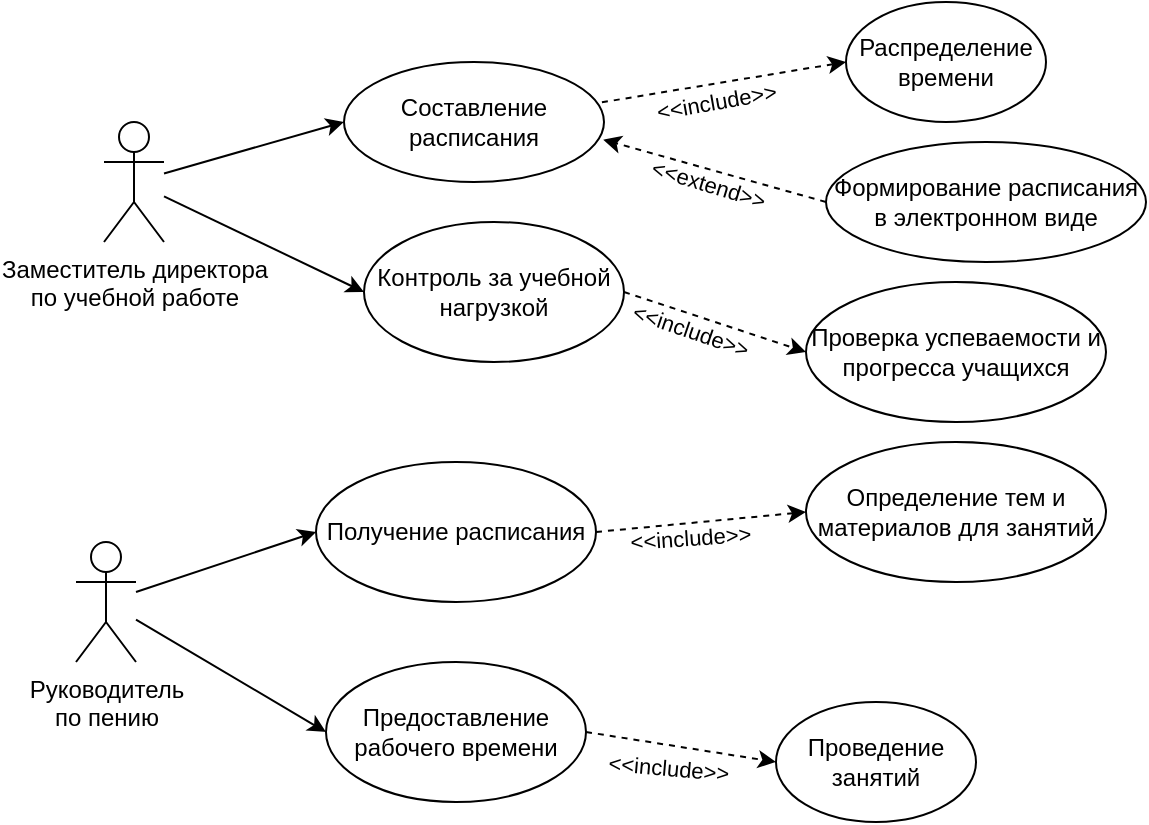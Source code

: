 <mxfile version="24.7.17">
  <diagram name="Страница — 1" id="Q-sj7i5uU9UtFon_FmCh">
    <mxGraphModel dx="868" dy="512" grid="1" gridSize="10" guides="1" tooltips="1" connect="1" arrows="1" fold="1" page="1" pageScale="1" pageWidth="827" pageHeight="1169" math="0" shadow="0">
      <root>
        <mxCell id="0" />
        <mxCell id="1" parent="0" />
        <mxCell id="761ST6RR9nc0Aw77tE2h-1" value="Заместитель директора &lt;br&gt;по учебной работе" style="shape=umlActor;verticalLabelPosition=bottom;verticalAlign=top;html=1;outlineConnect=0;" vertex="1" parent="1">
          <mxGeometry x="149" y="140" width="30" height="60" as="geometry" />
        </mxCell>
        <mxCell id="761ST6RR9nc0Aw77tE2h-2" value="Руководитель &lt;br&gt;по пению" style="shape=umlActor;verticalLabelPosition=bottom;verticalAlign=top;html=1;outlineConnect=0;" vertex="1" parent="1">
          <mxGeometry x="135" y="350" width="30" height="60" as="geometry" />
        </mxCell>
        <mxCell id="761ST6RR9nc0Aw77tE2h-3" value="Составление &lt;br&gt;расписания" style="ellipse;whiteSpace=wrap;html=1;" vertex="1" parent="1">
          <mxGeometry x="269" y="110" width="130" height="60" as="geometry" />
        </mxCell>
        <mxCell id="761ST6RR9nc0Aw77tE2h-4" value="Контроль за учебной нагрузкой" style="ellipse;whiteSpace=wrap;html=1;" vertex="1" parent="1">
          <mxGeometry x="279" y="190" width="130" height="70" as="geometry" />
        </mxCell>
        <mxCell id="761ST6RR9nc0Aw77tE2h-5" value="Получение расписания" style="ellipse;whiteSpace=wrap;html=1;" vertex="1" parent="1">
          <mxGeometry x="255" y="310" width="140" height="70" as="geometry" />
        </mxCell>
        <mxCell id="761ST6RR9nc0Aw77tE2h-6" value="Предоставление рабочего времени" style="ellipse;whiteSpace=wrap;html=1;" vertex="1" parent="1">
          <mxGeometry x="260" y="410" width="130" height="70" as="geometry" />
        </mxCell>
        <mxCell id="761ST6RR9nc0Aw77tE2h-8" value="" style="endArrow=classic;html=1;rounded=0;entryX=0;entryY=0.5;entryDx=0;entryDy=0;" edge="1" parent="1" source="761ST6RR9nc0Aw77tE2h-1" target="761ST6RR9nc0Aw77tE2h-3">
          <mxGeometry width="50" height="50" relative="1" as="geometry">
            <mxPoint x="299" y="370" as="sourcePoint" />
            <mxPoint x="349" y="320" as="targetPoint" />
          </mxGeometry>
        </mxCell>
        <mxCell id="761ST6RR9nc0Aw77tE2h-9" value="" style="endArrow=classic;html=1;rounded=0;entryX=0;entryY=0.5;entryDx=0;entryDy=0;" edge="1" parent="1" source="761ST6RR9nc0Aw77tE2h-1" target="761ST6RR9nc0Aw77tE2h-4">
          <mxGeometry width="50" height="50" relative="1" as="geometry">
            <mxPoint x="189" y="175" as="sourcePoint" />
            <mxPoint x="279" y="145" as="targetPoint" />
          </mxGeometry>
        </mxCell>
        <mxCell id="761ST6RR9nc0Aw77tE2h-10" value="" style="endArrow=classic;html=1;rounded=0;entryX=0;entryY=0.5;entryDx=0;entryDy=0;" edge="1" parent="1" source="761ST6RR9nc0Aw77tE2h-2" target="761ST6RR9nc0Aw77tE2h-5">
          <mxGeometry width="50" height="50" relative="1" as="geometry">
            <mxPoint x="185" y="165" as="sourcePoint" />
            <mxPoint x="275" y="135" as="targetPoint" />
          </mxGeometry>
        </mxCell>
        <mxCell id="761ST6RR9nc0Aw77tE2h-11" value="" style="endArrow=classic;html=1;rounded=0;entryX=0;entryY=0.5;entryDx=0;entryDy=0;" edge="1" parent="1" source="761ST6RR9nc0Aw77tE2h-2" target="761ST6RR9nc0Aw77tE2h-6">
          <mxGeometry width="50" height="50" relative="1" as="geometry">
            <mxPoint x="195" y="175" as="sourcePoint" />
            <mxPoint x="285" y="145" as="targetPoint" />
          </mxGeometry>
        </mxCell>
        <mxCell id="761ST6RR9nc0Aw77tE2h-16" value="Проверка успеваемости и прогресса учащихся" style="ellipse;whiteSpace=wrap;html=1;" vertex="1" parent="1">
          <mxGeometry x="500" y="220" width="150" height="70" as="geometry" />
        </mxCell>
        <mxCell id="761ST6RR9nc0Aw77tE2h-17" value="" style="endArrow=classic;html=1;rounded=0;exitX=1;exitY=0.5;exitDx=0;exitDy=0;entryX=0;entryY=0.5;entryDx=0;entryDy=0;dashed=1;" edge="1" parent="1" source="761ST6RR9nc0Aw77tE2h-4" target="761ST6RR9nc0Aw77tE2h-16">
          <mxGeometry width="50" height="50" relative="1" as="geometry">
            <mxPoint x="379" y="400" as="sourcePoint" />
            <mxPoint x="429" y="350" as="targetPoint" />
          </mxGeometry>
        </mxCell>
        <mxCell id="761ST6RR9nc0Aw77tE2h-18" value="&amp;lt;&amp;lt;include&amp;gt;&amp;gt;" style="edgeLabel;html=1;align=center;verticalAlign=middle;resizable=0;points=[];rotation=19;" vertex="1" connectable="0" parent="761ST6RR9nc0Aw77tE2h-17">
          <mxGeometry x="0.19" y="1" relative="1" as="geometry">
            <mxPoint x="-22" y="2" as="offset" />
          </mxGeometry>
        </mxCell>
        <mxCell id="761ST6RR9nc0Aw77tE2h-19" value="Распределение &lt;br&gt;времени" style="ellipse;whiteSpace=wrap;html=1;" vertex="1" parent="1">
          <mxGeometry x="520" y="80" width="100" height="60" as="geometry" />
        </mxCell>
        <mxCell id="761ST6RR9nc0Aw77tE2h-20" value="" style="endArrow=classic;html=1;rounded=0;dashed=1;entryX=0;entryY=0.5;entryDx=0;entryDy=0;exitX=0.992;exitY=0.336;exitDx=0;exitDy=0;exitPerimeter=0;" edge="1" parent="1" target="761ST6RR9nc0Aw77tE2h-19" source="761ST6RR9nc0Aw77tE2h-3">
          <mxGeometry width="50" height="50" relative="1" as="geometry">
            <mxPoint x="429" y="80" as="sourcePoint" />
            <mxPoint x="519" y="120" as="targetPoint" />
          </mxGeometry>
        </mxCell>
        <mxCell id="761ST6RR9nc0Aw77tE2h-21" value="&amp;lt;&amp;lt;include&amp;gt;&amp;gt;" style="edgeLabel;html=1;align=center;verticalAlign=middle;resizable=0;points=[];rotation=350;" vertex="1" connectable="0" parent="761ST6RR9nc0Aw77tE2h-20">
          <mxGeometry x="0.19" y="1" relative="1" as="geometry">
            <mxPoint x="-16" y="13" as="offset" />
          </mxGeometry>
        </mxCell>
        <mxCell id="761ST6RR9nc0Aw77tE2h-22" value="Определение тем и материалов для занятий" style="ellipse;whiteSpace=wrap;html=1;" vertex="1" parent="1">
          <mxGeometry x="500" y="300" width="150" height="70" as="geometry" />
        </mxCell>
        <mxCell id="761ST6RR9nc0Aw77tE2h-23" value="" style="endArrow=classic;html=1;rounded=0;exitX=1;exitY=0.5;exitDx=0;exitDy=0;entryX=0;entryY=0.5;entryDx=0;entryDy=0;dashed=1;" edge="1" parent="1" target="761ST6RR9nc0Aw77tE2h-22" source="761ST6RR9nc0Aw77tE2h-5">
          <mxGeometry width="50" height="50" relative="1" as="geometry">
            <mxPoint x="425" y="345" as="sourcePoint" />
            <mxPoint x="445" y="470" as="targetPoint" />
          </mxGeometry>
        </mxCell>
        <mxCell id="761ST6RR9nc0Aw77tE2h-24" value="&amp;lt;&amp;lt;include&amp;gt;&amp;gt;" style="edgeLabel;html=1;align=center;verticalAlign=middle;resizable=0;points=[];rotation=356;" vertex="1" connectable="0" parent="761ST6RR9nc0Aw77tE2h-23">
          <mxGeometry x="0.19" y="1" relative="1" as="geometry">
            <mxPoint x="-16" y="10" as="offset" />
          </mxGeometry>
        </mxCell>
        <mxCell id="761ST6RR9nc0Aw77tE2h-25" value="Проведение&lt;br&gt;занятий" style="ellipse;whiteSpace=wrap;html=1;" vertex="1" parent="1">
          <mxGeometry x="485" y="430" width="100" height="60" as="geometry" />
        </mxCell>
        <mxCell id="761ST6RR9nc0Aw77tE2h-26" value="" style="endArrow=classic;html=1;rounded=0;exitX=1;exitY=0.5;exitDx=0;exitDy=0;entryX=0;entryY=0.5;entryDx=0;entryDy=0;dashed=1;" edge="1" parent="1" target="761ST6RR9nc0Aw77tE2h-25" source="761ST6RR9nc0Aw77tE2h-6">
          <mxGeometry width="50" height="50" relative="1" as="geometry">
            <mxPoint x="419" y="445" as="sourcePoint" />
            <mxPoint x="439" y="570" as="targetPoint" />
          </mxGeometry>
        </mxCell>
        <mxCell id="761ST6RR9nc0Aw77tE2h-27" value="&amp;lt;&amp;lt;include&amp;gt;&amp;gt;" style="edgeLabel;html=1;align=center;verticalAlign=middle;resizable=0;points=[];rotation=5;" vertex="1" connectable="0" parent="761ST6RR9nc0Aw77tE2h-26">
          <mxGeometry x="0.19" y="1" relative="1" as="geometry">
            <mxPoint x="-16" y="10" as="offset" />
          </mxGeometry>
        </mxCell>
        <mxCell id="761ST6RR9nc0Aw77tE2h-28" value="Формирование расписания в электронном виде" style="ellipse;whiteSpace=wrap;html=1;" vertex="1" parent="1">
          <mxGeometry x="510" y="150" width="160" height="60" as="geometry" />
        </mxCell>
        <mxCell id="761ST6RR9nc0Aw77tE2h-29" value="" style="endArrow=classic;html=1;rounded=0;exitX=0;exitY=0.5;exitDx=0;exitDy=0;entryX=0.997;entryY=0.647;entryDx=0;entryDy=0;dashed=1;entryPerimeter=0;" edge="1" parent="1" source="761ST6RR9nc0Aw77tE2h-28" target="761ST6RR9nc0Aw77tE2h-3">
          <mxGeometry width="50" height="50" relative="1" as="geometry">
            <mxPoint x="554.68" y="180" as="sourcePoint" />
            <mxPoint x="580" y="47.53" as="targetPoint" />
          </mxGeometry>
        </mxCell>
        <mxCell id="761ST6RR9nc0Aw77tE2h-30" value="&amp;lt;&amp;lt;extend&amp;gt;&amp;gt;" style="edgeLabel;html=1;align=center;verticalAlign=middle;resizable=0;points=[];rotation=17;" vertex="1" connectable="0" parent="761ST6RR9nc0Aw77tE2h-29">
          <mxGeometry x="0.049" y="4" relative="1" as="geometry">
            <mxPoint y="3" as="offset" />
          </mxGeometry>
        </mxCell>
      </root>
    </mxGraphModel>
  </diagram>
</mxfile>
